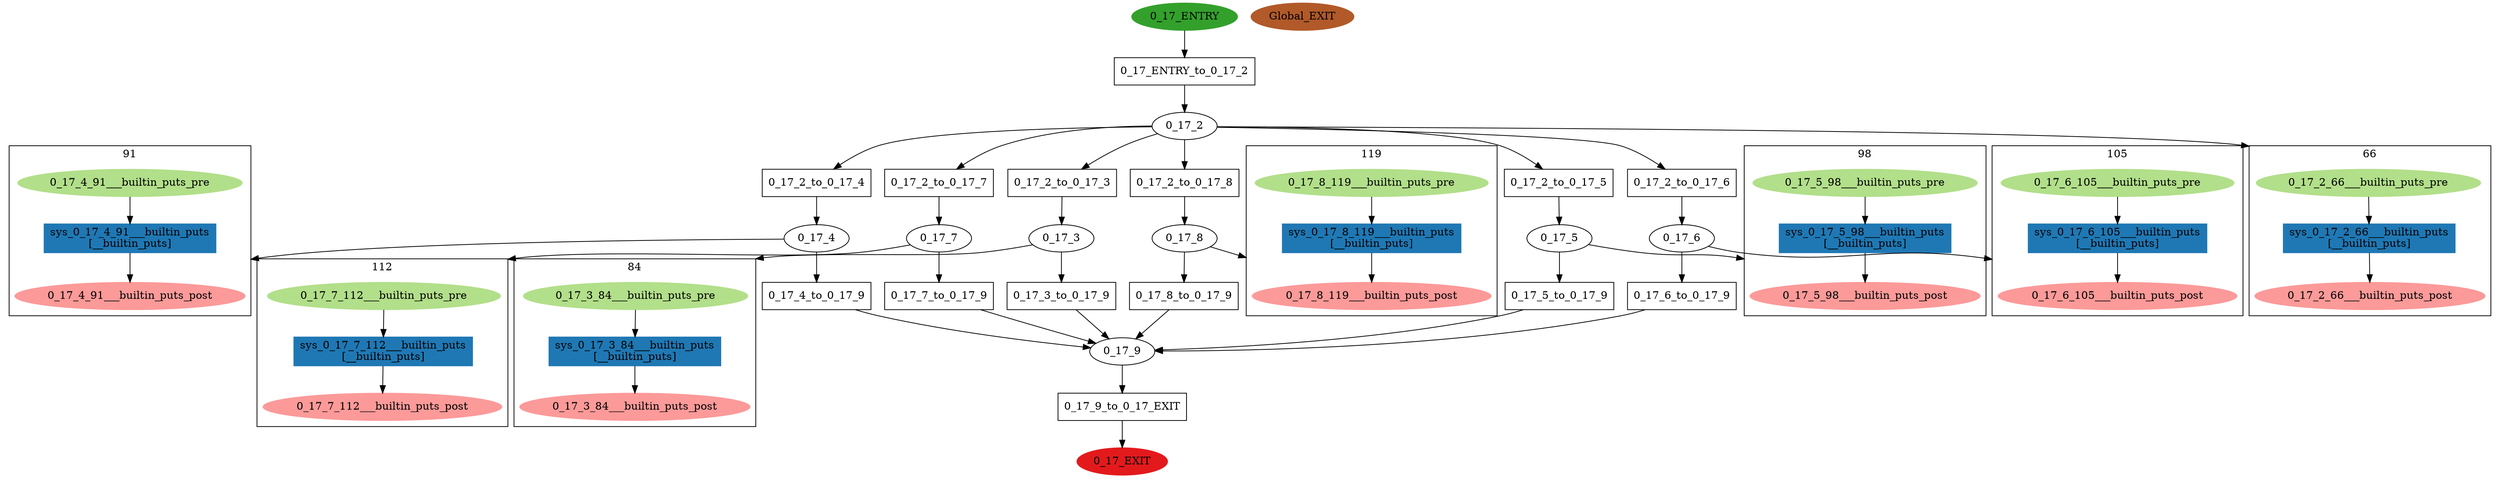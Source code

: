 digraph model { 
compound=true; 
node  [style="filled", colorscheme="paired12"];  "0_17_4" [shape=ellipse, style=""];
subgraph "cluster_0_17_4_91" { 
label="91"  "0_17_4_91___builtin_puts_post" [shape=ellipse, style=""];
  "0_17_4_91___builtin_puts_pre" [shape=ellipse, style=""];
  "sys_0_17_4_91___builtin_puts" [shape=box, style=""];
  "sys_0_17_4_91___builtin_puts" [color=2, style=filled];
  "sys_0_17_4_91___builtin_puts" [label="sys_0_17_4_91___builtin_puts\n[__builtin_puts]"];
  "sys_0_17_4_91___builtin_puts" -> "0_17_4_91___builtin_puts_post" [label="", arrowhead="normal"];
  "0_17_4_91___builtin_puts_pre" -> "sys_0_17_4_91___builtin_puts" [label="", arrowhead="normal"];
}
  "0_17_4" -> "0_17_4_91___builtin_puts_post" [lhead="cluster_0_17_4_91"];
  "0_17_4_91___builtin_puts_pre" [color=3, style=filled];
  "0_17_4_91___builtin_puts_post" [color=5, style=filled];
  "0_17_5" [shape=ellipse, style=""];
subgraph "cluster_0_17_5_98" { 
label="98"  "0_17_5_98___builtin_puts_post" [shape=ellipse, style=""];
  "0_17_5_98___builtin_puts_pre" [shape=ellipse, style=""];
  "sys_0_17_5_98___builtin_puts" [shape=box, style=""];
  "sys_0_17_5_98___builtin_puts" [color=2, style=filled];
  "sys_0_17_5_98___builtin_puts" [label="sys_0_17_5_98___builtin_puts\n[__builtin_puts]"];
  "sys_0_17_5_98___builtin_puts" -> "0_17_5_98___builtin_puts_post" [label="", arrowhead="normal"];
  "0_17_5_98___builtin_puts_pre" -> "sys_0_17_5_98___builtin_puts" [label="", arrowhead="normal"];
}
  "0_17_5" -> "0_17_5_98___builtin_puts_post" [lhead="cluster_0_17_5_98"];
  "0_17_5_98___builtin_puts_pre" [color=3, style=filled];
  "0_17_5_98___builtin_puts_post" [color=5, style=filled];
  "0_17_2" [shape=ellipse, style=""];
subgraph "cluster_0_17_2_66" { 
label="66"  "0_17_2_66___builtin_puts_pre" [shape=ellipse, style=""];
  "0_17_2_66___builtin_puts_post" [shape=ellipse, style=""];
  "sys_0_17_2_66___builtin_puts" [shape=box, style=""];
  "sys_0_17_2_66___builtin_puts" [color=2, style=filled];
  "sys_0_17_2_66___builtin_puts" [label="sys_0_17_2_66___builtin_puts\n[__builtin_puts]"];
  "sys_0_17_2_66___builtin_puts" -> "0_17_2_66___builtin_puts_post" [label="", arrowhead="normal"];
  "0_17_2_66___builtin_puts_pre" -> "sys_0_17_2_66___builtin_puts" [label="", arrowhead="normal"];
}
  "0_17_2" -> "0_17_2_66___builtin_puts_pre" [lhead="cluster_0_17_2_66"];
  "0_17_2_66___builtin_puts_pre" [color=3, style=filled];
  "0_17_2_66___builtin_puts_post" [color=5, style=filled];
  "0_17_ENTRY" [shape=ellipse, color=4, style=filled];
  "0_17_3" [shape=ellipse, style=""];
subgraph "cluster_0_17_3_84" { 
label="84"  "0_17_3_84___builtin_puts_pre" [shape=ellipse, style=""];
  "0_17_3_84___builtin_puts_post" [shape=ellipse, style=""];
  "sys_0_17_3_84___builtin_puts" [shape=box, style=""];
  "sys_0_17_3_84___builtin_puts" [color=2, style=filled];
  "sys_0_17_3_84___builtin_puts" [label="sys_0_17_3_84___builtin_puts\n[__builtin_puts]"];
  "sys_0_17_3_84___builtin_puts" -> "0_17_3_84___builtin_puts_post" [label="", arrowhead="normal"];
  "0_17_3_84___builtin_puts_pre" -> "sys_0_17_3_84___builtin_puts" [label="", arrowhead="normal"];
}
  "0_17_3" -> "0_17_3_84___builtin_puts_pre" [lhead="cluster_0_17_3_84"];
  "0_17_3_84___builtin_puts_pre" [color=3, style=filled];
  "0_17_3_84___builtin_puts_post" [color=5, style=filled];
  "0_17_8" [shape=ellipse, style=""];
subgraph "cluster_0_17_8_119" { 
label="119"  "0_17_8_119___builtin_puts_post" [shape=ellipse, style=""];
  "0_17_8_119___builtin_puts_pre" [shape=ellipse, style=""];
  "sys_0_17_8_119___builtin_puts" [shape=box, style=""];
  "sys_0_17_8_119___builtin_puts" [color=2, style=filled];
  "sys_0_17_8_119___builtin_puts" [label="sys_0_17_8_119___builtin_puts\n[__builtin_puts]"];
  "0_17_8_119___builtin_puts_pre" -> "sys_0_17_8_119___builtin_puts" [label="", arrowhead="normal"];
  "sys_0_17_8_119___builtin_puts" -> "0_17_8_119___builtin_puts_post" [label="", arrowhead="normal"];
}
  "0_17_8" -> "0_17_8_119___builtin_puts_post" [lhead="cluster_0_17_8_119"];
  "0_17_8_119___builtin_puts_pre" [color=3, style=filled];
  "0_17_8_119___builtin_puts_post" [color=5, style=filled];
  "0_17_9" [shape=ellipse, style=""];
  "0_17_6" [shape=ellipse, style=""];
subgraph "cluster_0_17_6_105" { 
label="105"  "0_17_6_105___builtin_puts_post" [shape=ellipse, style=""];
  "0_17_6_105___builtin_puts_pre" [shape=ellipse, style=""];
  "sys_0_17_6_105___builtin_puts" [shape=box, style=""];
  "sys_0_17_6_105___builtin_puts" [color=2, style=filled];
  "sys_0_17_6_105___builtin_puts" [label="sys_0_17_6_105___builtin_puts\n[__builtin_puts]"];
  "0_17_6_105___builtin_puts_pre" -> "sys_0_17_6_105___builtin_puts" [label="", arrowhead="normal"];
  "sys_0_17_6_105___builtin_puts" -> "0_17_6_105___builtin_puts_post" [label="", arrowhead="normal"];
}
  "0_17_6" -> "0_17_6_105___builtin_puts_post" [lhead="cluster_0_17_6_105"];
  "0_17_6_105___builtin_puts_pre" [color=3, style=filled];
  "0_17_6_105___builtin_puts_post" [color=5, style=filled];
  "0_17_7" [shape=ellipse, style=""];
subgraph "cluster_0_17_7_112" { 
label="112"  "0_17_7_112___builtin_puts_pre" [shape=ellipse, style=""];
  "0_17_7_112___builtin_puts_post" [shape=ellipse, style=""];
  "sys_0_17_7_112___builtin_puts" [shape=box, style=""];
  "sys_0_17_7_112___builtin_puts" [color=2, style=filled];
  "sys_0_17_7_112___builtin_puts" [label="sys_0_17_7_112___builtin_puts\n[__builtin_puts]"];
  "sys_0_17_7_112___builtin_puts" -> "0_17_7_112___builtin_puts_post" [label="", arrowhead="normal"];
  "0_17_7_112___builtin_puts_pre" -> "sys_0_17_7_112___builtin_puts" [label="", arrowhead="normal"];
}
  "0_17_7" -> "0_17_7_112___builtin_puts_pre" [lhead="cluster_0_17_7_112"];
  "0_17_7_112___builtin_puts_pre" [color=3, style=filled];
  "0_17_7_112___builtin_puts_post" [color=5, style=filled];
  "0_17_EXIT" [shape=ellipse, color=6, style=filled];
  "Global_EXIT" [shape=ellipse, color=12, style=filled];
  "0_17_ENTRY_to_0_17_2" [shape=box, style=""];
  "0_17_ENTRY_to_0_17_2" [label="0_17_ENTRY_to_0_17_2\n"];
  "0_17_7_to_0_17_9" [shape=box, style=""];
  "0_17_7_to_0_17_9" [label="0_17_7_to_0_17_9\n"];
  "0_17_5_to_0_17_9" [shape=box, style=""];
  "0_17_5_to_0_17_9" [label="0_17_5_to_0_17_9\n"];
  "0_17_2_to_0_17_3" [shape=box, style=""];
  "0_17_2_to_0_17_3" [label="0_17_2_to_0_17_3\n"];
  "0_17_6_to_0_17_9" [shape=box, style=""];
  "0_17_6_to_0_17_9" [label="0_17_6_to_0_17_9\n"];
  "0_17_2_to_0_17_4" [shape=box, style=""];
  "0_17_2_to_0_17_4" [label="0_17_2_to_0_17_4\n"];
  "0_17_9_to_0_17_EXIT" [shape=box, style=""];
  "0_17_9_to_0_17_EXIT" [label="0_17_9_to_0_17_EXIT\n"];
  "0_17_8_to_0_17_9" [shape=box, style=""];
  "0_17_8_to_0_17_9" [label="0_17_8_to_0_17_9\n"];
  "0_17_3_to_0_17_9" [shape=box, style=""];
  "0_17_3_to_0_17_9" [label="0_17_3_to_0_17_9\n"];
  "0_17_2_to_0_17_7" [shape=box, style=""];
  "0_17_2_to_0_17_7" [label="0_17_2_to_0_17_7\n"];
  "0_17_4_to_0_17_9" [shape=box, style=""];
  "0_17_4_to_0_17_9" [label="0_17_4_to_0_17_9\n"];
  "0_17_2_to_0_17_8" [shape=box, style=""];
  "0_17_2_to_0_17_8" [label="0_17_2_to_0_17_8\n"];
  "0_17_2_to_0_17_5" [shape=box, style=""];
  "0_17_2_to_0_17_5" [label="0_17_2_to_0_17_5\n"];
  "0_17_2_to_0_17_6" [shape=box, style=""];
  "0_17_2_to_0_17_6" [label="0_17_2_to_0_17_6\n"];
  "0_17_3" -> "0_17_3_to_0_17_9" [label="", arrowhead="normal"];
  "0_17_7" -> "0_17_7_to_0_17_9" [label="", arrowhead="normal"];
  "0_17_3_to_0_17_9" -> "0_17_9" [label="", arrowhead="normal"];
  "0_17_2_to_0_17_6" -> "0_17_6" [label="", arrowhead="normal"];
  "0_17_2_to_0_17_8" -> "0_17_8" [label="", arrowhead="normal"];
  "0_17_5" -> "0_17_5_to_0_17_9" [label="", arrowhead="normal"];
  "0_17_6_to_0_17_9" -> "0_17_9" [label="", arrowhead="normal"];
  "0_17_2_to_0_17_4" -> "0_17_4" [label="", arrowhead="normal"];
  "0_17_2" -> "0_17_2_to_0_17_7" [label="", arrowhead="normal"];
  "0_17_8_to_0_17_9" -> "0_17_9" [label="", arrowhead="normal"];
  "0_17_ENTRY" -> "0_17_ENTRY_to_0_17_2" [label="", arrowhead="normal"];
  "0_17_2" -> "0_17_2_to_0_17_5" [label="", arrowhead="normal"];
  "0_17_5_to_0_17_9" -> "0_17_9" [label="", arrowhead="normal"];
  "0_17_7_to_0_17_9" -> "0_17_9" [label="", arrowhead="normal"];
  "0_17_2_to_0_17_3" -> "0_17_3" [label="", arrowhead="normal"];
  "0_17_2_to_0_17_7" -> "0_17_7" [label="", arrowhead="normal"];
  "0_17_2" -> "0_17_2_to_0_17_6" [label="", arrowhead="normal"];
  "0_17_4_to_0_17_9" -> "0_17_9" [label="", arrowhead="normal"];
  "0_17_4" -> "0_17_4_to_0_17_9" [label="", arrowhead="normal"];
  "0_17_ENTRY_to_0_17_2" -> "0_17_2" [label="", arrowhead="normal"];
  "0_17_2" -> "0_17_2_to_0_17_3" [label="", arrowhead="normal"];
  "0_17_9_to_0_17_EXIT" -> "0_17_EXIT" [label="", arrowhead="normal"];
  "0_17_6" -> "0_17_6_to_0_17_9" [label="", arrowhead="normal"];
  "0_17_2_to_0_17_5" -> "0_17_5" [label="", arrowhead="normal"];
  "0_17_9" -> "0_17_9_to_0_17_EXIT" [label="", arrowhead="normal"];
  "0_17_2" -> "0_17_2_to_0_17_4" [label="", arrowhead="normal"];
  "0_17_8" -> "0_17_8_to_0_17_9" [label="", arrowhead="normal"];
  "0_17_2" -> "0_17_2_to_0_17_8" [label="", arrowhead="normal"];
}
